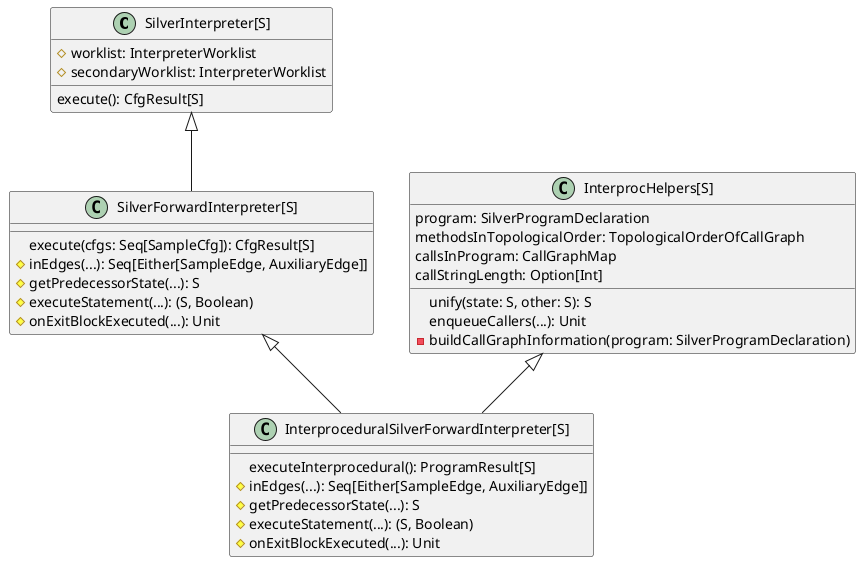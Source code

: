 @startuml

"SilverInterpreter[S]" <|-- "SilverForwardInterpreter[S]"

"SilverInterpreter[S]" : #worklist: InterpreterWorklist
"SilverInterpreter[S]" : #secondaryWorklist: InterpreterWorklist
"SilverInterpreter[S]" : execute(): CfgResult[S]

"SilverForwardInterpreter[S]" <|-- "InterproceduralSilverForwardInterpreter[S]"
"SilverForwardInterpreter[S]" : execute(cfgs: Seq[SampleCfg]): CfgResult[S]
"SilverForwardInterpreter[S]" : #inEdges(...): Seq[Either[SampleEdge, AuxiliaryEdge]]
"SilverForwardInterpreter[S]" : #getPredecessorState(...): S
"SilverForwardInterpreter[S]" : #executeStatement(...): (S, Boolean)
"SilverForwardInterpreter[S]" : #onExitBlockExecuted(...): Unit



"InterprocHelpers[S]" <|-- "InterproceduralSilverForwardInterpreter[S]"

"InterprocHelpers[S]" : program: SilverProgramDeclaration
"InterprocHelpers[S]" : methodsInTopologicalOrder: TopologicalOrderOfCallGraph
"InterprocHelpers[S]" : callsInProgram: CallGraphMap
"InterprocHelpers[S]" : callStringLength: Option[Int]
"InterprocHelpers[S]" : unify(state: S, other: S): S
"InterprocHelpers[S]" : enqueueCallers(...): Unit
"InterprocHelpers[S]" : -buildCallGraphInformation(program: SilverProgramDeclaration)

"InterproceduralSilverForwardInterpreter[S]" : executeInterprocedural(): ProgramResult[S]
"InterproceduralSilverForwardInterpreter[S]" : #inEdges(...): Seq[Either[SampleEdge, AuxiliaryEdge]]
"InterproceduralSilverForwardInterpreter[S]" : #getPredecessorState(...): S
"InterproceduralSilverForwardInterpreter[S]" : #executeStatement(...): (S, Boolean)
"InterproceduralSilverForwardInterpreter[S]" : #onExitBlockExecuted(...): Unit

@enduml
